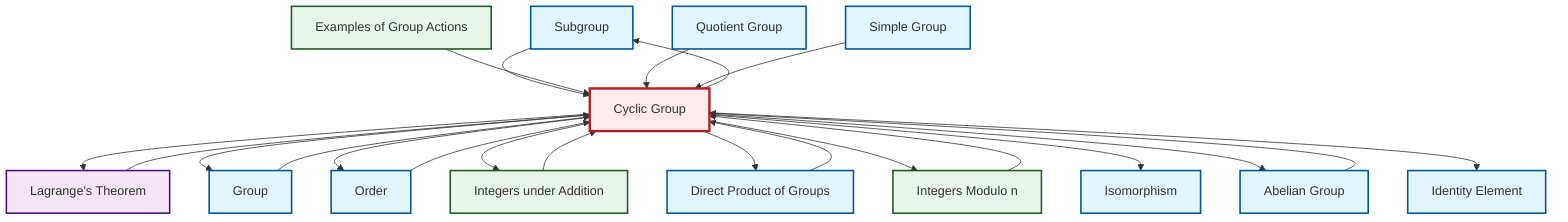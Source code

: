 graph TD
    classDef definition fill:#e1f5fe,stroke:#01579b,stroke-width:2px
    classDef theorem fill:#f3e5f5,stroke:#4a148c,stroke-width:2px
    classDef axiom fill:#fff3e0,stroke:#e65100,stroke-width:2px
    classDef example fill:#e8f5e9,stroke:#1b5e20,stroke-width:2px
    classDef current fill:#ffebee,stroke:#b71c1c,stroke-width:3px
    def-identity-element["Identity Element"]:::definition
    def-subgroup["Subgroup"]:::definition
    def-abelian-group["Abelian Group"]:::definition
    def-order["Order"]:::definition
    ex-quotient-integers-mod-n["Integers Modulo n"]:::example
    def-isomorphism["Isomorphism"]:::definition
    def-direct-product["Direct Product of Groups"]:::definition
    def-simple-group["Simple Group"]:::definition
    def-cyclic-group["Cyclic Group"]:::definition
    ex-group-action-examples["Examples of Group Actions"]:::example
    ex-integers-addition["Integers under Addition"]:::example
    def-group["Group"]:::definition
    def-quotient-group["Quotient Group"]:::definition
    thm-lagrange["Lagrange's Theorem"]:::theorem
    ex-integers-addition --> def-cyclic-group
    def-cyclic-group --> thm-lagrange
    def-subgroup --> def-cyclic-group
    ex-group-action-examples --> def-cyclic-group
    ex-quotient-integers-mod-n --> def-cyclic-group
    def-quotient-group --> def-cyclic-group
    def-cyclic-group --> def-group
    def-simple-group --> def-cyclic-group
    def-cyclic-group --> def-order
    def-order --> def-cyclic-group
    def-cyclic-group --> ex-integers-addition
    thm-lagrange --> def-cyclic-group
    def-group --> def-cyclic-group
    def-direct-product --> def-cyclic-group
    def-cyclic-group --> def-direct-product
    def-cyclic-group --> ex-quotient-integers-mod-n
    def-cyclic-group --> def-isomorphism
    def-cyclic-group --> def-abelian-group
    def-cyclic-group --> def-subgroup
    def-abelian-group --> def-cyclic-group
    def-cyclic-group --> def-identity-element
    class def-cyclic-group current